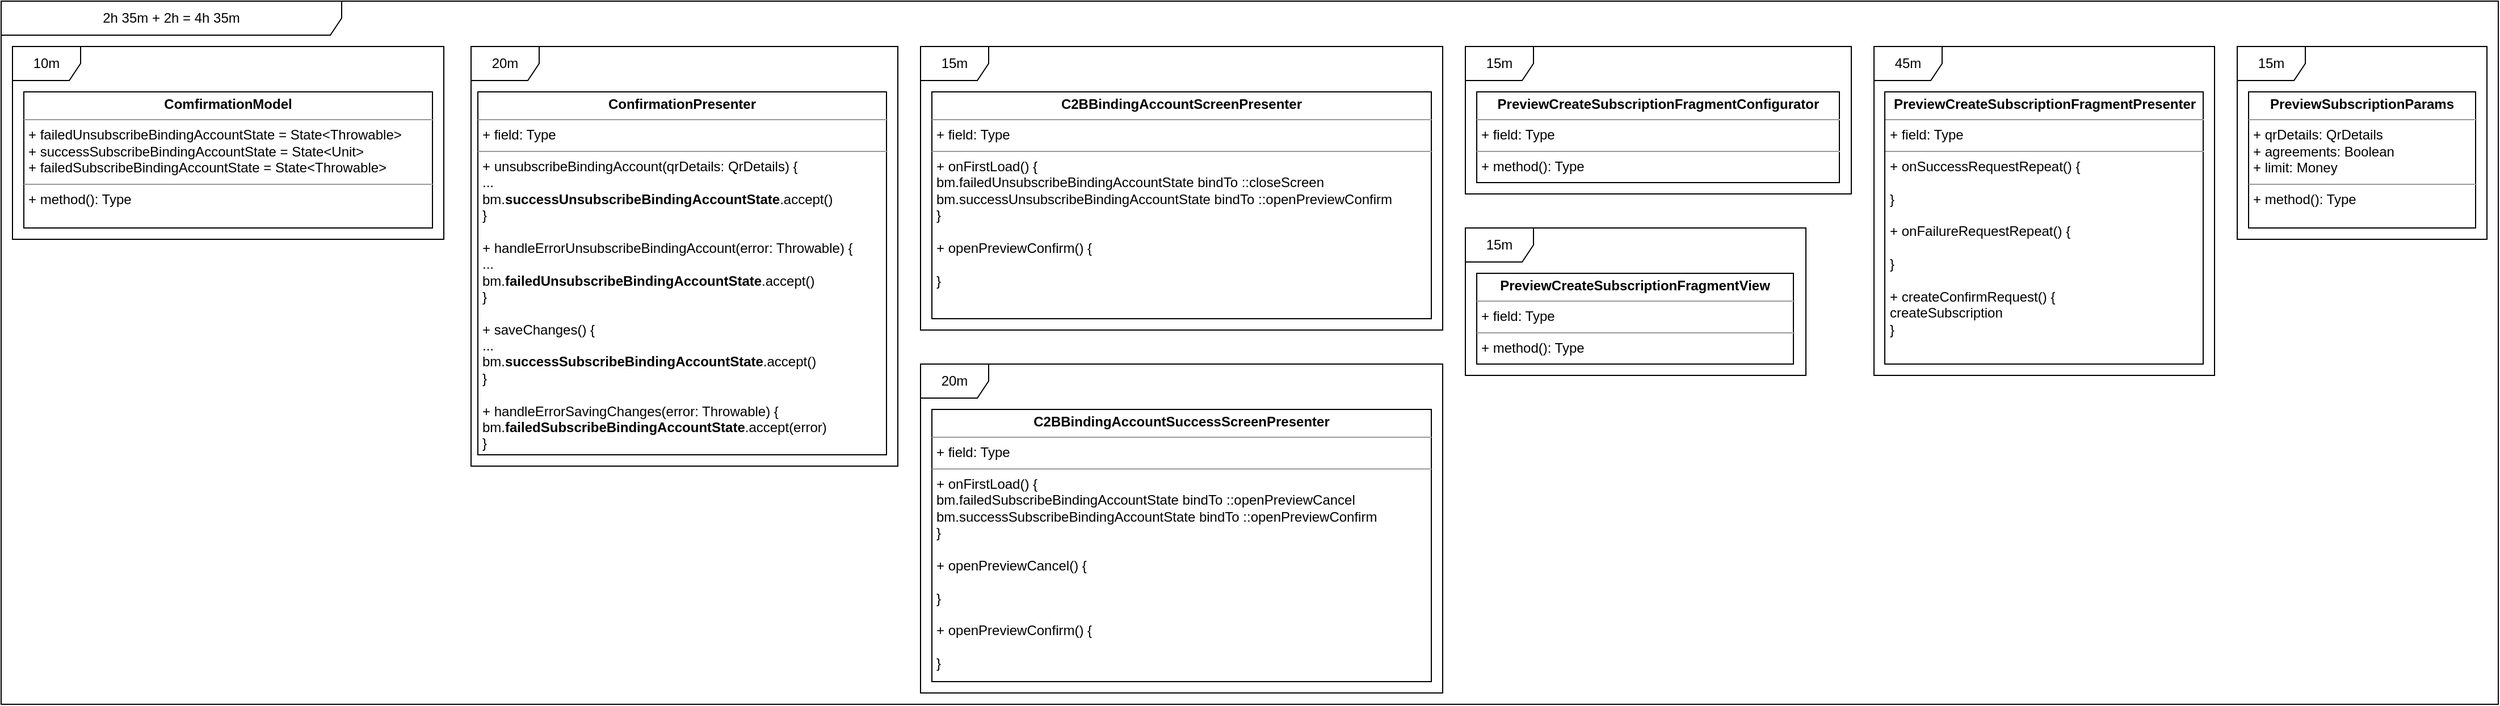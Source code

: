 <mxfile version="20.0.4" type="github">
  <diagram id="072cbzqGZdJSR3o4yALt" name="Page-1">
    <mxGraphModel dx="2282" dy="923" grid="1" gridSize="10" guides="1" tooltips="1" connect="1" arrows="1" fold="1" page="1" pageScale="1" pageWidth="827" pageHeight="1169" math="0" shadow="0">
      <root>
        <mxCell id="0" />
        <mxCell id="1" parent="0" />
        <mxCell id="5DS9fF-XWLZNN3ucQ55--1" value="&lt;p style=&quot;margin:0px;margin-top:4px;text-align:center;&quot;&gt;&lt;b&gt;ConfirmationPresenter&lt;/b&gt;&lt;/p&gt;&lt;hr size=&quot;1&quot;&gt;&lt;p style=&quot;margin:0px;margin-left:4px;&quot;&gt;+ field: Type&lt;/p&gt;&lt;hr size=&quot;1&quot;&gt;&lt;p style=&quot;margin:0px;margin-left:4px;&quot;&gt;+ unsubscribeBindingAccount(qrDetails: QrDetails) {&lt;/p&gt;&lt;p style=&quot;margin:0px;margin-left:4px;&quot;&gt;...&lt;/p&gt;&lt;p style=&quot;margin:0px;margin-left:4px;&quot;&gt;bm.&lt;b&gt;successUnsubscribeBindingAccountState&lt;/b&gt;.accept()&lt;br&gt;&lt;/p&gt;&lt;p style=&quot;margin:0px;margin-left:4px;&quot;&gt;}&lt;/p&gt;&lt;p style=&quot;margin:0px;margin-left:4px;&quot;&gt;&lt;br&gt;&lt;/p&gt;&lt;p style=&quot;margin:0px;margin-left:4px;&quot;&gt;+ handleErrorUnsubscribeBindingAccount(error: Throwable) {&lt;/p&gt;&lt;p style=&quot;margin:0px;margin-left:4px;&quot;&gt;...&lt;/p&gt;&lt;p style=&quot;margin:0px;margin-left:4px;&quot;&gt;bm.&lt;b&gt;failedUnsubscribeBindingAccountState&lt;/b&gt;.accept()&lt;br&gt;&lt;/p&gt;&lt;p style=&quot;margin:0px;margin-left:4px;&quot;&gt;}&lt;/p&gt;&lt;p style=&quot;margin:0px;margin-left:4px;&quot;&gt;&lt;br&gt;&lt;/p&gt;&lt;p style=&quot;margin:0px;margin-left:4px;&quot;&gt;+ saveChanges() {&lt;/p&gt;&lt;p style=&quot;margin:0px;margin-left:4px;&quot;&gt;...&lt;/p&gt;&lt;p style=&quot;margin:0px;margin-left:4px;&quot;&gt;bm.&lt;b&gt;successSubscribeBindingAccountState&lt;/b&gt;.accept()&lt;br&gt;&lt;/p&gt;&lt;p style=&quot;margin:0px;margin-left:4px;&quot;&gt;}&lt;/p&gt;&lt;p style=&quot;margin:0px;margin-left:4px;&quot;&gt;&lt;br&gt;&lt;/p&gt;&lt;p style=&quot;margin:0px;margin-left:4px;&quot;&gt;+ handleErrorSavingChanges(error: Throwable) {&lt;/p&gt;&lt;p style=&quot;margin:0px;margin-left:4px;&quot;&gt;bm.&lt;b&gt;failedSubscribeBindingAccountState&lt;/b&gt;.accept(error)&lt;br&gt;&lt;/p&gt;&lt;p style=&quot;margin:0px;margin-left:4px;&quot;&gt;}&lt;br&gt;&lt;/p&gt;" style="verticalAlign=top;align=left;overflow=fill;fontSize=12;fontFamily=Helvetica;html=1;" vertex="1" parent="1">
          <mxGeometry x="120" y="120" width="360" height="320" as="geometry" />
        </mxCell>
        <mxCell id="5DS9fF-XWLZNN3ucQ55--2" value="&lt;p style=&quot;margin:0px;margin-top:4px;text-align:center;&quot;&gt;&lt;b&gt;C2BBindingAccountScreenPresenter&lt;/b&gt;&lt;/p&gt;&lt;hr size=&quot;1&quot;&gt;&lt;p style=&quot;margin:0px;margin-left:4px;&quot;&gt;+ field: Type&lt;/p&gt;&lt;hr size=&quot;1&quot;&gt;&lt;p style=&quot;margin:0px;margin-left:4px;&quot;&gt;+ onFirstLoad() {&lt;/p&gt;&lt;p style=&quot;margin:0px;margin-left:4px;&quot;&gt;bm.failedUnsubscribeBindingAccountState bindTo ::closeScreen&lt;/p&gt;&lt;p style=&quot;margin:0px;margin-left:4px;&quot;&gt;bm.successUnsubscribeBindingAccountState bindTo ::openPreviewConfirm&lt;br&gt;&lt;/p&gt;&lt;p style=&quot;margin:0px;margin-left:4px;&quot;&gt;}&lt;/p&gt;&lt;p style=&quot;margin:0px;margin-left:4px;&quot;&gt;&lt;br&gt;&lt;/p&gt;&lt;p style=&quot;margin:0px;margin-left:4px;&quot;&gt;+ openPreviewConfirm() {&lt;/p&gt;&lt;p style=&quot;margin:0px;margin-left:4px;&quot;&gt;&lt;br&gt;&lt;/p&gt;&lt;p style=&quot;margin:0px;margin-left:4px;&quot;&gt;}&lt;br&gt;&lt;/p&gt;" style="verticalAlign=top;align=left;overflow=fill;fontSize=12;fontFamily=Helvetica;html=1;" vertex="1" parent="1">
          <mxGeometry x="520" y="120" width="440" height="200" as="geometry" />
        </mxCell>
        <mxCell id="5DS9fF-XWLZNN3ucQ55--4" value="&lt;p style=&quot;margin:0px;margin-top:4px;text-align:center;&quot;&gt;&lt;b&gt;PreviewCreateSubscriptionFragmentView&lt;/b&gt;&lt;/p&gt;&lt;hr size=&quot;1&quot;&gt;&lt;p style=&quot;margin:0px;margin-left:4px;&quot;&gt;+ field: Type&lt;/p&gt;&lt;hr size=&quot;1&quot;&gt;&lt;p style=&quot;margin:0px;margin-left:4px;&quot;&gt;+ method(): Type&lt;/p&gt;" style="verticalAlign=top;align=left;overflow=fill;fontSize=12;fontFamily=Helvetica;html=1;" vertex="1" parent="1">
          <mxGeometry x="1000" y="280" width="279" height="80" as="geometry" />
        </mxCell>
        <mxCell id="5DS9fF-XWLZNN3ucQ55--5" value="&lt;p style=&quot;margin:0px;margin-top:4px;text-align:center;&quot;&gt;&lt;b&gt;PreviewCreateSubscriptionFragmentConfigurator&lt;/b&gt;&lt;/p&gt;&lt;hr size=&quot;1&quot;&gt;&lt;p style=&quot;margin:0px;margin-left:4px;&quot;&gt;+ field: Type&lt;/p&gt;&lt;hr size=&quot;1&quot;&gt;&lt;p style=&quot;margin:0px;margin-left:4px;&quot;&gt;+ method(): Type&lt;/p&gt;" style="verticalAlign=top;align=left;overflow=fill;fontSize=12;fontFamily=Helvetica;html=1;" vertex="1" parent="1">
          <mxGeometry x="1000" y="120" width="319.5" height="80" as="geometry" />
        </mxCell>
        <mxCell id="5DS9fF-XWLZNN3ucQ55--6" value="&lt;p style=&quot;margin:0px;margin-top:4px;text-align:center;&quot;&gt;&lt;b&gt;PreviewCreateSubscriptionFragmentPresenter&lt;/b&gt;&lt;/p&gt;&lt;hr size=&quot;1&quot;&gt;&lt;p style=&quot;margin:0px;margin-left:4px;&quot;&gt;+ field: Type&lt;/p&gt;&lt;hr size=&quot;1&quot;&gt;&lt;p style=&quot;margin:0px;margin-left:4px;&quot;&gt;+ onSuccessRequestRepeat() {&lt;/p&gt;&lt;p style=&quot;margin:0px;margin-left:4px;&quot;&gt;&lt;br&gt;&lt;/p&gt;&lt;p style=&quot;margin:0px;margin-left:4px;&quot;&gt;}&lt;/p&gt;&lt;p style=&quot;margin:0px;margin-left:4px;&quot;&gt;&lt;br&gt;&lt;/p&gt;&lt;p style=&quot;margin:0px;margin-left:4px;&quot;&gt;+ onFailureRequestRepeat() {&lt;/p&gt;&lt;p style=&quot;margin:0px;margin-left:4px;&quot;&gt;&lt;br&gt;&lt;/p&gt;&lt;p style=&quot;margin:0px;margin-left:4px;&quot;&gt;}&lt;/p&gt;&lt;p style=&quot;margin:0px;margin-left:4px;&quot;&gt;&lt;br&gt;&lt;/p&gt;&lt;p style=&quot;margin:0px;margin-left:4px;&quot;&gt;+ createConfirmRequest() {&lt;/p&gt;&lt;p style=&quot;margin:0px;margin-left:4px;&quot;&gt;createSubscription&lt;br&gt;&lt;/p&gt;&lt;p style=&quot;margin:0px;margin-left:4px;&quot;&gt;}&lt;br&gt;&lt;/p&gt;" style="verticalAlign=top;align=left;overflow=fill;fontSize=12;fontFamily=Helvetica;html=1;" vertex="1" parent="1">
          <mxGeometry x="1359.5" y="120" width="280.5" height="240" as="geometry" />
        </mxCell>
        <mxCell id="5DS9fF-XWLZNN3ucQ55--7" value="&lt;p style=&quot;margin:0px;margin-top:4px;text-align:center;&quot;&gt;&lt;b&gt;PreviewSubscriptionParams&lt;/b&gt;&lt;/p&gt;&lt;hr size=&quot;1&quot;&gt;&lt;p style=&quot;margin:0px;margin-left:4px;&quot;&gt;+ qrDetails: QrDetails&lt;/p&gt;&lt;p style=&quot;margin:0px;margin-left:4px;&quot;&gt;+ agreements: Boolean&lt;br&gt;&lt;/p&gt;&lt;p style=&quot;margin:0px;margin-left:4px;&quot;&gt;+ limit: Money&lt;br&gt;&lt;/p&gt;&lt;hr size=&quot;1&quot;&gt;&lt;p style=&quot;margin:0px;margin-left:4px;&quot;&gt;+ method(): Type&lt;/p&gt;" style="verticalAlign=top;align=left;overflow=fill;fontSize=12;fontFamily=Helvetica;html=1;" vertex="1" parent="1">
          <mxGeometry x="1680" y="120" width="200" height="120" as="geometry" />
        </mxCell>
        <mxCell id="5DS9fF-XWLZNN3ucQ55--9" value="&lt;p style=&quot;margin:0px;margin-top:4px;text-align:center;&quot;&gt;&lt;b&gt;ComfirmationModel&lt;/b&gt;&lt;/p&gt;&lt;hr size=&quot;1&quot;&gt;&lt;p style=&quot;margin:0px;margin-left:4px;&quot;&gt;+ failedUnsubscribeBindingAccountState = State&amp;lt;Throwable&amp;gt;&lt;/p&gt;&lt;p style=&quot;margin:0px;margin-left:4px;&quot;&gt;+ successSubscribeBindingAccountState = State&amp;lt;Unit&amp;gt;&lt;/p&gt;&lt;p style=&quot;margin:0px;margin-left:4px;&quot;&gt;+ failedSubscribeBindingAccountState = State&amp;lt;Throwable&amp;gt;&lt;/p&gt;&lt;hr size=&quot;1&quot;&gt;&lt;p style=&quot;margin:0px;margin-left:4px;&quot;&gt;+ method(): Type&lt;/p&gt;" style="verticalAlign=top;align=left;overflow=fill;fontSize=12;fontFamily=Helvetica;html=1;" vertex="1" parent="1">
          <mxGeometry x="-280" y="120" width="360" height="120" as="geometry" />
        </mxCell>
        <mxCell id="5DS9fF-XWLZNN3ucQ55--10" value="&lt;p style=&quot;margin:0px;margin-top:4px;text-align:center;&quot;&gt;&lt;b&gt;C2BBindingAccountSuccessScreenPresenter&lt;/b&gt;&lt;/p&gt;&lt;hr size=&quot;1&quot;&gt;&lt;p style=&quot;margin:0px;margin-left:4px;&quot;&gt;+ field: Type&lt;/p&gt;&lt;hr size=&quot;1&quot;&gt;&lt;p style=&quot;margin:0px;margin-left:4px;&quot;&gt;+ onFirstLoad() {&lt;/p&gt;&lt;p style=&quot;margin:0px;margin-left:4px;&quot;&gt;bm.failedSubscribeBindingAccountState bindTo ::openPreviewCancel&lt;/p&gt;&lt;p style=&quot;margin:0px;margin-left:4px;&quot;&gt;bm.successSubscribeBindingAccountState bindTo ::openPreviewConfirm&lt;br&gt;&lt;/p&gt;&lt;p style=&quot;margin:0px;margin-left:4px;&quot;&gt;}&lt;/p&gt;&lt;p style=&quot;margin:0px;margin-left:4px;&quot;&gt;&lt;br&gt;&lt;/p&gt;&lt;p style=&quot;margin:0px;margin-left:4px;&quot;&gt;+ openPreviewCancel() {&lt;br&gt;&lt;br&gt;}&lt;br&gt;&lt;/p&gt;&lt;p style=&quot;margin:0px;margin-left:4px;&quot;&gt;&lt;br&gt;&lt;/p&gt;&lt;p style=&quot;margin:0px;margin-left:4px;&quot;&gt;+ openPreviewConfirm() {&lt;/p&gt;&lt;p style=&quot;margin:0px;margin-left:4px;&quot;&gt;&lt;br&gt;&lt;/p&gt;&lt;p style=&quot;margin:0px;margin-left:4px;&quot;&gt;}&lt;br&gt;&lt;/p&gt;" style="verticalAlign=top;align=left;overflow=fill;fontSize=12;fontFamily=Helvetica;html=1;" vertex="1" parent="1">
          <mxGeometry x="520" y="400" width="440" height="240" as="geometry" />
        </mxCell>
        <mxCell id="5DS9fF-XWLZNN3ucQ55--11" value="10m" style="shape=umlFrame;whiteSpace=wrap;html=1;" vertex="1" parent="1">
          <mxGeometry x="-290" y="80" width="380" height="170" as="geometry" />
        </mxCell>
        <mxCell id="5DS9fF-XWLZNN3ucQ55--12" value="20m" style="shape=umlFrame;whiteSpace=wrap;html=1;" vertex="1" parent="1">
          <mxGeometry x="114" y="80" width="376" height="370" as="geometry" />
        </mxCell>
        <mxCell id="5DS9fF-XWLZNN3ucQ55--13" value="15m" style="shape=umlFrame;whiteSpace=wrap;html=1;" vertex="1" parent="1">
          <mxGeometry x="510" y="80" width="460" height="250" as="geometry" />
        </mxCell>
        <mxCell id="5DS9fF-XWLZNN3ucQ55--15" value="20m" style="shape=umlFrame;whiteSpace=wrap;html=1;" vertex="1" parent="1">
          <mxGeometry x="510" y="360" width="460" height="290" as="geometry" />
        </mxCell>
        <mxCell id="5DS9fF-XWLZNN3ucQ55--16" value="15m" style="shape=umlFrame;whiteSpace=wrap;html=1;" vertex="1" parent="1">
          <mxGeometry x="990" y="80" width="340" height="130" as="geometry" />
        </mxCell>
        <mxCell id="5DS9fF-XWLZNN3ucQ55--17" value="15m" style="shape=umlFrame;whiteSpace=wrap;html=1;" vertex="1" parent="1">
          <mxGeometry x="990" y="240" width="300" height="130" as="geometry" />
        </mxCell>
        <mxCell id="5DS9fF-XWLZNN3ucQ55--18" value="45m" style="shape=umlFrame;whiteSpace=wrap;html=1;" vertex="1" parent="1">
          <mxGeometry x="1350" y="80" width="300" height="290" as="geometry" />
        </mxCell>
        <mxCell id="5DS9fF-XWLZNN3ucQ55--19" value="15m" style="shape=umlFrame;whiteSpace=wrap;html=1;" vertex="1" parent="1">
          <mxGeometry x="1670" y="80" width="220" height="170" as="geometry" />
        </mxCell>
        <mxCell id="5DS9fF-XWLZNN3ucQ55--20" value="2h 35m + 2h = 4h 35m" style="shape=umlFrame;whiteSpace=wrap;html=1;width=300;height=30;" vertex="1" parent="1">
          <mxGeometry x="-300" y="40" width="2200" height="620" as="geometry" />
        </mxCell>
      </root>
    </mxGraphModel>
  </diagram>
</mxfile>

